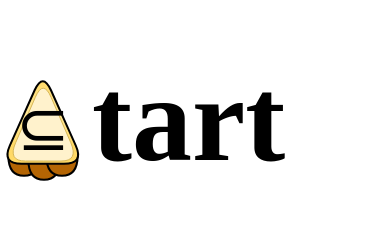 <mxfile version="21.1.2" type="device">
  <diagram name="Page-1" id="0uBk1NRh_QXTfahNpWGE">
    <mxGraphModel dx="855" dy="558" grid="1" gridSize="10" guides="1" tooltips="1" connect="1" arrows="1" fold="1" page="1" pageScale="1" pageWidth="827" pageHeight="1169" math="0" shadow="0">
      <root>
        <mxCell id="0" />
        <mxCell id="1" parent="0" />
        <mxCell id="oMe5M2g71H5Wms87enhC-5" value="" style="group" vertex="1" connectable="0" parent="1">
          <mxGeometry x="239.805" y="216.63" width="193.545" height="90" as="geometry" />
        </mxCell>
        <mxCell id="oMe5M2g71H5Wms87enhC-2" value="&lt;h1&gt;&lt;span class=&quot;s1&quot;&gt;&lt;b&gt;&lt;font face=&quot;Graphik&quot; style=&quot;font-size: 60px; face=&quot;&gt;tart&lt;/font&gt;&lt;/b&gt;&lt;/span&gt;&lt;/h1&gt;" style="text;whiteSpace=wrap;html=1;labelBackgroundColor=none;horizontal=1;" vertex="1" parent="oMe5M2g71H5Wms87enhC-5">
          <mxGeometry x="43.545" width="150" height="90" as="geometry" />
        </mxCell>
        <mxCell id="45r6KMX3CsADxtNxQLWL-3" value="" style="shape=or;whiteSpace=wrap;html=1;rotation=90;strokeColor=#000000;fillColor=#b46504;container=0;" parent="oMe5M2g71H5Wms87enhC-5" vertex="1">
          <mxGeometry x="6.195" y="74.37" width="10" height="15.63" as="geometry" />
        </mxCell>
        <mxCell id="z6cH-fZA_FC3KTX_m8WS-5" value="" style="shape=or;whiteSpace=wrap;html=1;rotation=90;strokeColor=#000000;fillColor=#b46504;container=0;" parent="oMe5M2g71H5Wms87enhC-5" vertex="1">
          <mxGeometry x="16.195" y="76.37" width="10" height="15.63" as="geometry" />
        </mxCell>
        <mxCell id="z6cH-fZA_FC3KTX_m8WS-6" value="" style="shape=or;whiteSpace=wrap;html=1;rotation=90;strokeColor=#000000;fillColor=#b46504;container=0;" parent="oMe5M2g71H5Wms87enhC-5" vertex="1">
          <mxGeometry x="25.195" y="74.37" width="10" height="15.63" as="geometry" />
        </mxCell>
        <mxCell id="45r6KMX3CsADxtNxQLWL-2" value="" style="triangle;whiteSpace=wrap;html=1;rotation=-90;strokeWidth=1;strokeColor=default;fillColor=#FFF4C3;gradientColor=#FFD966;gradientDirection=radial;rounded=1;shadow=0;container=0;" parent="oMe5M2g71H5Wms87enhC-5" vertex="1">
          <mxGeometry x="-2.355" y="37.73" width="45.9" height="41.19" as="geometry" />
        </mxCell>
        <mxCell id="PUXAt-mW4NGOIgoKi2m9-2" value="" style="triangle;whiteSpace=wrap;html=1;rotation=-90;strokeWidth=0.5;strokeColor=#d6b656;fillColor=#fff2cc;gradientDirection=radial;rounded=1;shadow=0;container=0;" parent="oMe5M2g71H5Wms87enhC-5" vertex="1">
          <mxGeometry x="0.045" y="41.37" width="41.01" height="35.55" as="geometry" />
        </mxCell>
        <mxCell id="z6cH-fZA_FC3KTX_m8WS-8" value="&lt;h2 style=&quot;line-height: 0%;&quot;&gt;&lt;font style=&quot;font-weight: normal; font-size: 32px;&quot; data-font-src=&quot;https://fonts.googleapis.com/css?family=Dongle&quot; face=&quot;Dongle&quot;&gt;⊆&lt;/font&gt;&lt;br&gt;&lt;/h2&gt;" style="text;html=1;align=center;verticalAlign=middle;resizable=1;points=[];autosize=1;strokeColor=none;fillColor=none;container=0;rounded=1;movable=1;rotatable=1;deletable=1;editable=1;locked=0;connectable=1;" parent="oMe5M2g71H5Wms87enhC-5" vertex="1">
          <mxGeometry x="0.555" y="40" width="40" height="50" as="geometry" />
        </mxCell>
      </root>
    </mxGraphModel>
  </diagram>
</mxfile>
